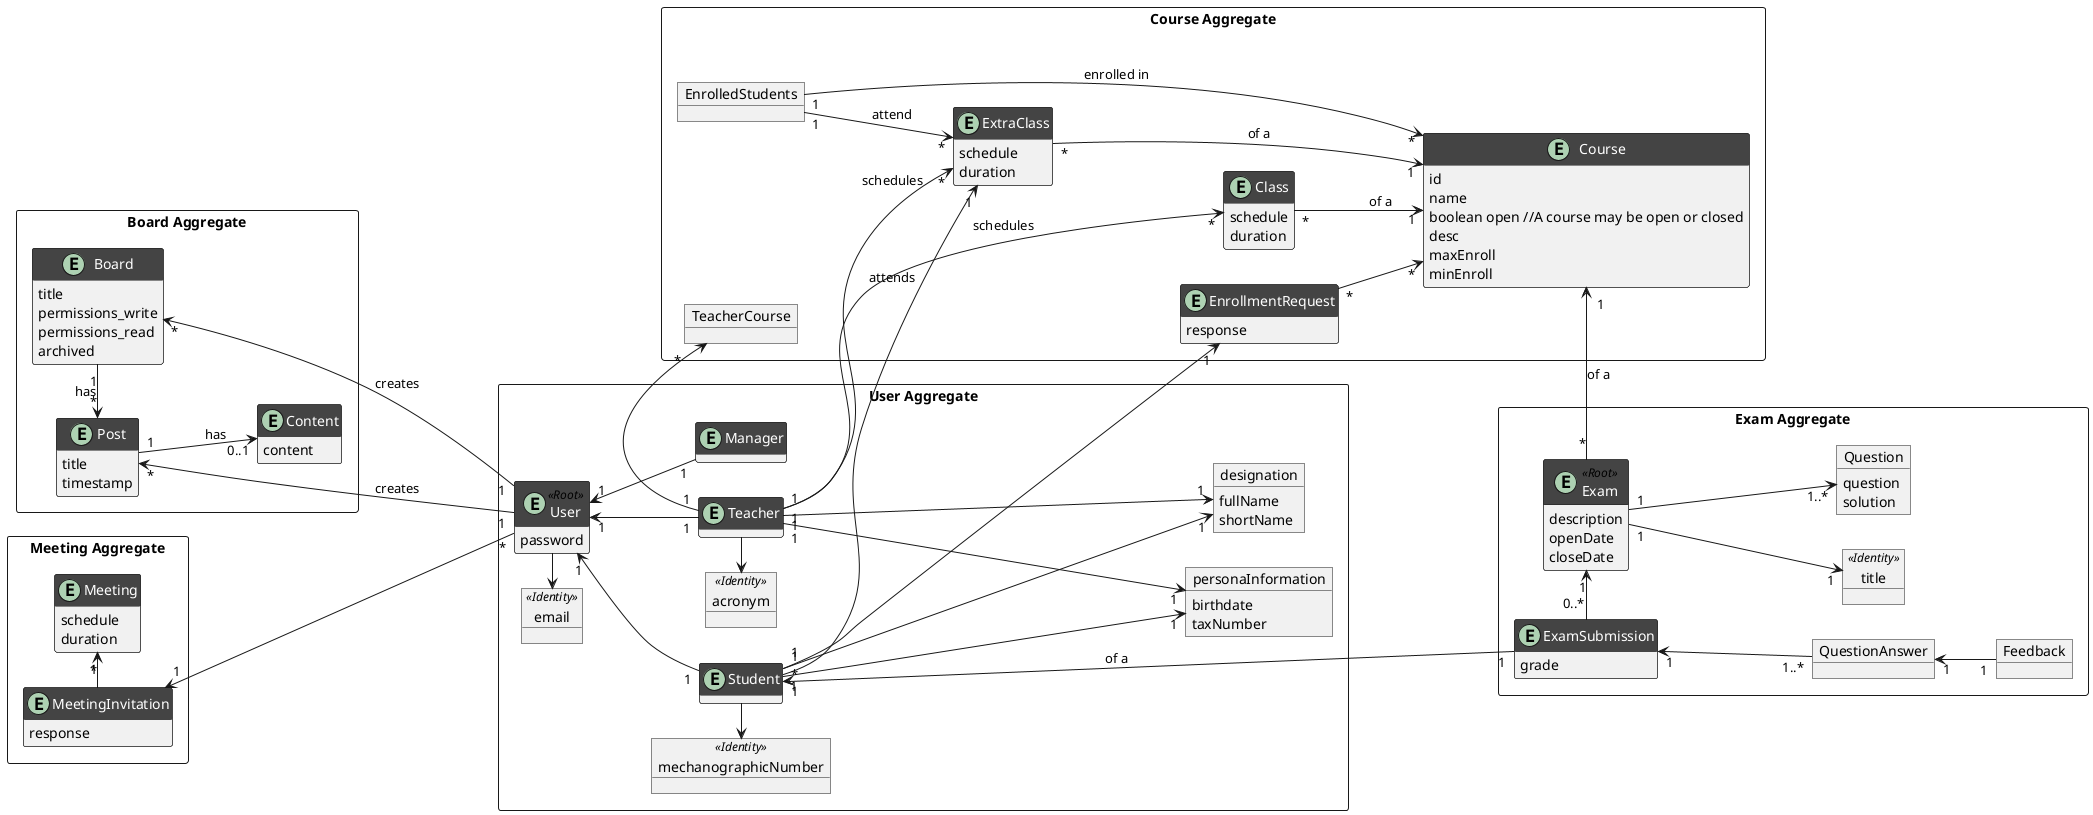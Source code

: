 @startuml
hide methods
left to right direction
skinparam classAttributeIconSize 0
skinparam classFontColor automatic
skinparam classHeaderBackgroundColor #4

'//--//--//--//--//--/ User /--//--//--//--//--//--//

package "User Aggregate"     <<Rectangle>> {

    Entity User <<Root>> {
        password
    }

    Object email <<Identity>> {
    }

    Object designation {
        fullName
        shortName
    }

    Entity Teacher {
    }

    Object acronym <<Identity>>{
    }

    Entity Student {
    }

    Object mechanographicNumber <<Identity>>{
    }

    Entity Manager {
    }

    Object personaInformation {
        birthdate
        taxNumber
    }

}

'//--//--//--//--//--/ Exam /--//--//--//--//--//--//

package "Exam Aggregate" <<Rectangle>> {

    Entity Exam <<Root>> {
        description
        openDate
        closeDate
    }

    Object title <<Identity>>{
    }

    Object Question {
        question
        solution
    }

    Object Feedback {
    }

    Entity ExamSubmission {
    grade
    }

    Object QuestionAnswer {
    }

}


'//--//--//--//--//--/ Board /--//--//--//--//--//--//
package "Board Aggregate" <<Rectangle>> {
    Entity Board
    {
        title
        permissions_write
        permissions_read
        archived
    }

    'Entity Column
    '{
    '    id
    '    title
    '}
    '
    'Entity Row
    '{
    '    id
    '    title
    '}

    Entity Post
    {
        title
    '    author
        timestamp
    }

    Entity Content
    {
        content
    }
}

'//--//--//--//--//--/ Meeting /--//--//--//--//--//--//
package "Meeting Aggregate" <<Rectangle>> {
    Entity Meeting
    {
        schedule
        duration
    }
    Entity MeetingInvitation {
    response
    }


}
'//--//--//--//--//--/ Course /--//--//--//--//--//--//
package "Course Aggregate" <<Rectangle>> {

Entity Course
{
    id
    name
    boolean open //A course may be open or closed
    desc
    maxEnroll
    minEnroll
}

Entity Class
{
    schedule
    duration
}

Entity ExtraClass
{
    schedule
    duration
}


Entity EnrollmentRequest
{
    response
}

Object EnrolledStudents {
}

Object TeacherCourse{
}
}

'//--//--//

'//--//--//--//--//--/ User /--//--//--//--//--//--//

    User "1" <-- "1" Teacher
    User "1" <-- "1" Student
    User "1" <-- "1" Manager
    Teacher -l-> acronym
    Student -l-> mechanographicNumber
    User -l-> email


    Teacher "1" ---> "1" designation
    Student "1" ---> "1" designation
    Teacher "1" ---> "1" personaInformation
    Student "1" ---> "1" personaInformation

'//--//--//--//--//--/ Exam /--//--//--//--//--//--//

    Exam "1" --> "1..*" Question
    Exam "1" <-l- "0..*" ExamSubmission
    Student "1" <---- "1" ExamSubmission : of a
    QuestionAnswer "1"<--"1" Feedback
    ExamSubmission "1"<--"1..*" QuestionAnswer
    Exam "*" -> "1" Course : of a
    Exam "1" --> "1" title

'//--//--//--//--//--/ Board /--//--//--//--//--//--//

    User "1" -u---> "*" Board : creates
    'Board "1" ----> "*" Column : has
    'Board "1" ----> "*" Row : has
    Board "1" -> "*" Post : has
    'Post "*" ----> "1" Column : is in
    'Post "*" ----> "1" Row : is in
    User "1" --> "*" Post : creates
    Post "1" --> "0..1" Content : has

'//--//--//--//--//--/ Meeting /--//--//--//--//--//--//

    User "*" -u---> "1" MeetingInvitation
    MeetingInvitation "*" -r-> "1" Meeting

'//--//--//--//--//--/ Course /--//--//--//--//--//--//

    Class "*" --> "1" Course : of a
    ExtraClass "*" ---> "1" Course : of a
    EnrollmentRequest "*" --> "*" Course
    Student "1" -> "1" EnrollmentRequest
    Student "*" -> "1" ExtraClass : attends
    Teacher "1" -> "*" Class : schedules
    Teacher "1" -> "*" ExtraClass : schedules
    Teacher "1" -> "*" TeacherCourse
    EnrolledStudents "1" --> "*" Course : enrolled in
    EnrolledStudents "1" --> "*" ExtraClass : attend

@enduml
